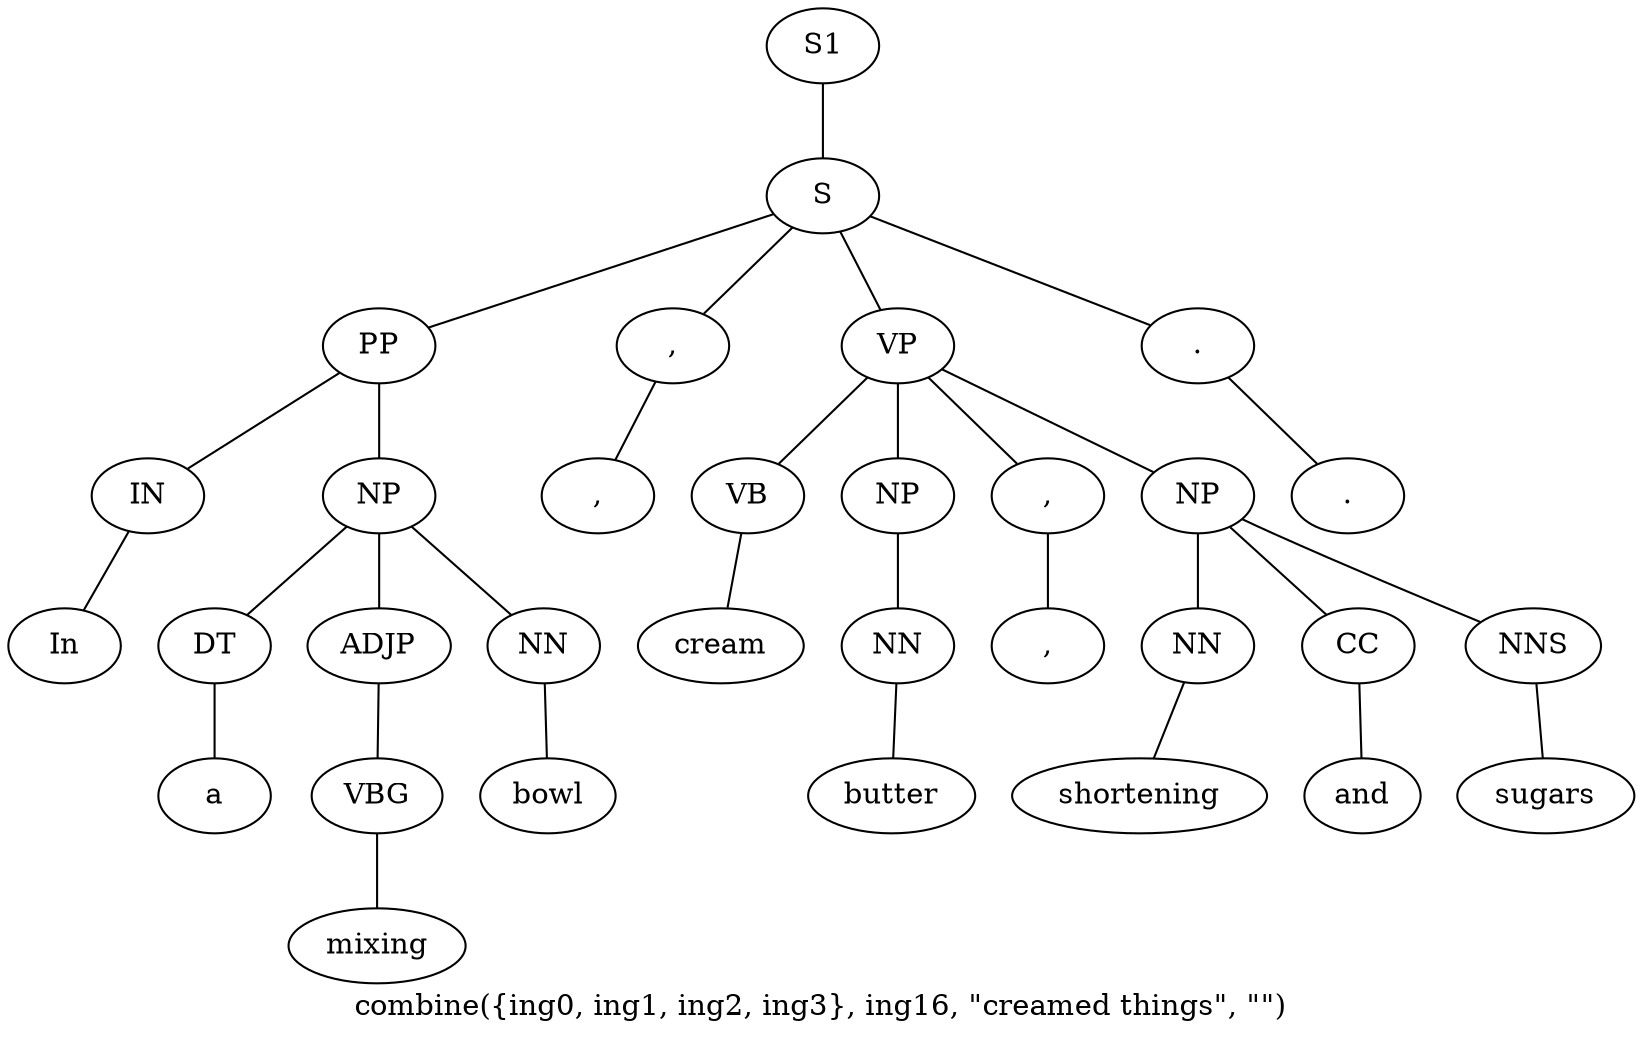 graph SyntaxGraph {
	label = "combine({ing0, ing1, ing2, ing3}, ing16, \"creamed things\", \"\")";
	Node0 [label="S1"];
	Node1 [label="S"];
	Node2 [label="PP"];
	Node3 [label="IN"];
	Node4 [label="In"];
	Node5 [label="NP"];
	Node6 [label="DT"];
	Node7 [label="a"];
	Node8 [label="ADJP"];
	Node9 [label="VBG"];
	Node10 [label="mixing"];
	Node11 [label="NN"];
	Node12 [label="bowl"];
	Node13 [label=","];
	Node14 [label=","];
	Node15 [label="VP"];
	Node16 [label="VB"];
	Node17 [label="cream"];
	Node18 [label="NP"];
	Node19 [label="NN"];
	Node20 [label="butter"];
	Node21 [label=","];
	Node22 [label=","];
	Node23 [label="NP"];
	Node24 [label="NN"];
	Node25 [label="shortening"];
	Node26 [label="CC"];
	Node27 [label="and"];
	Node28 [label="NNS"];
	Node29 [label="sugars"];
	Node30 [label="."];
	Node31 [label="."];

	Node0 -- Node1;
	Node1 -- Node2;
	Node1 -- Node13;
	Node1 -- Node15;
	Node1 -- Node30;
	Node2 -- Node3;
	Node2 -- Node5;
	Node3 -- Node4;
	Node5 -- Node6;
	Node5 -- Node8;
	Node5 -- Node11;
	Node6 -- Node7;
	Node8 -- Node9;
	Node9 -- Node10;
	Node11 -- Node12;
	Node13 -- Node14;
	Node15 -- Node16;
	Node15 -- Node18;
	Node15 -- Node21;
	Node15 -- Node23;
	Node16 -- Node17;
	Node18 -- Node19;
	Node19 -- Node20;
	Node21 -- Node22;
	Node23 -- Node24;
	Node23 -- Node26;
	Node23 -- Node28;
	Node24 -- Node25;
	Node26 -- Node27;
	Node28 -- Node29;
	Node30 -- Node31;
}